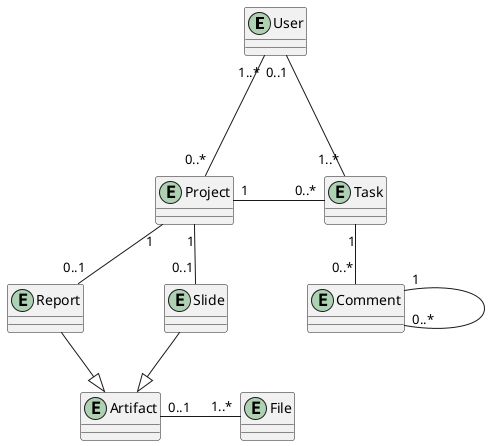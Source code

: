 @startuml

skinparam nodesep 80

entity User
entity Report
entity Slide
entity Project
entity Task
entity Comment
entity Artifact
entity File

User "1..*" --- "0..*" Project
User "0..1" --- "1..*" Task
Project "1" -right- "0..*" Task
Task "1" -- "0..*" Comment
Comment "1" --- "0..*" Comment
Project "1" -- "0..1" Report
Project "1" -- "0..1" Slide
Report --|> Artifact
Slide --|> Artifact
Artifact "0..1" -right- "1..*" File

@enduml

